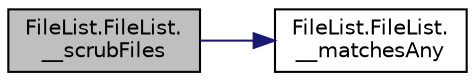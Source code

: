 digraph "FileList.FileList.__scrubFiles"
{
  edge [fontname="Helvetica",fontsize="10",labelfontname="Helvetica",labelfontsize="10"];
  node [fontname="Helvetica",fontsize="10",shape=record];
  rankdir="LR";
  Node1 [label="FileList.FileList.\l__scrubFiles",height=0.2,width=0.4,color="black", fillcolor="grey75", style="filled", fontcolor="black"];
  Node1 -> Node2 [color="midnightblue",fontsize="10",style="solid",fontname="Helvetica"];
  Node2 [label="FileList.FileList.\l__matchesAny",height=0.2,width=0.4,color="black", fillcolor="white", style="filled",URL="$classFileList_1_1FileList.html#a6a925e90c68104188c181fbeba0b0ae4",tooltip="Return true if string matches any of the regexps. "];
}
